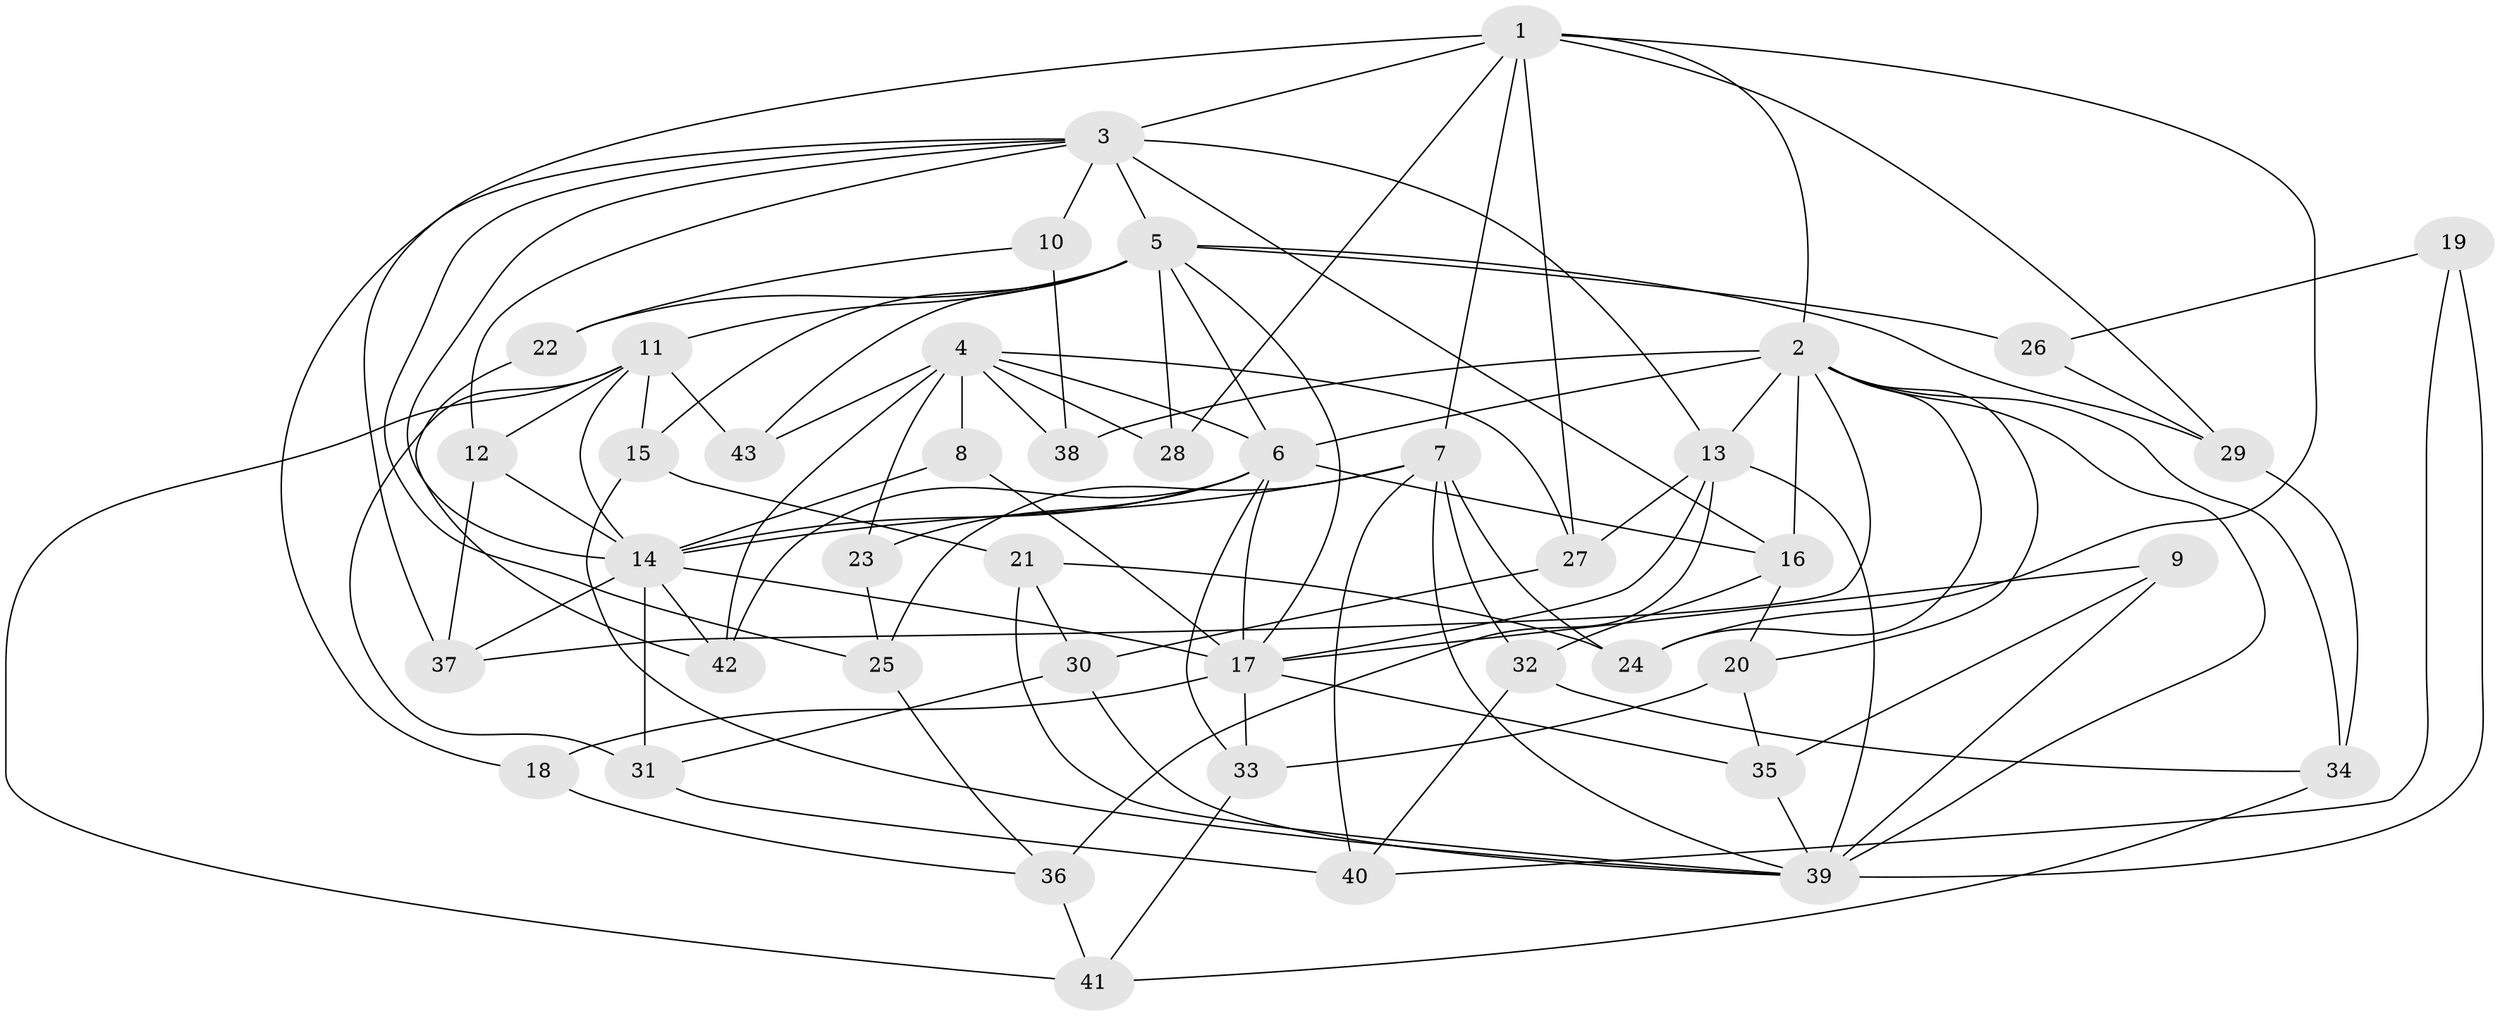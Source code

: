 // original degree distribution, {4: 1.0}
// Generated by graph-tools (version 1.1) at 2025/38/03/09/25 02:38:11]
// undirected, 43 vertices, 108 edges
graph export_dot {
graph [start="1"]
  node [color=gray90,style=filled];
  1;
  2;
  3;
  4;
  5;
  6;
  7;
  8;
  9;
  10;
  11;
  12;
  13;
  14;
  15;
  16;
  17;
  18;
  19;
  20;
  21;
  22;
  23;
  24;
  25;
  26;
  27;
  28;
  29;
  30;
  31;
  32;
  33;
  34;
  35;
  36;
  37;
  38;
  39;
  40;
  41;
  42;
  43;
  1 -- 2 [weight=1.0];
  1 -- 3 [weight=1.0];
  1 -- 7 [weight=2.0];
  1 -- 24 [weight=1.0];
  1 -- 27 [weight=1.0];
  1 -- 28 [weight=2.0];
  1 -- 29 [weight=1.0];
  1 -- 37 [weight=1.0];
  2 -- 6 [weight=2.0];
  2 -- 13 [weight=1.0];
  2 -- 16 [weight=2.0];
  2 -- 20 [weight=1.0];
  2 -- 24 [weight=1.0];
  2 -- 34 [weight=1.0];
  2 -- 37 [weight=1.0];
  2 -- 38 [weight=1.0];
  2 -- 39 [weight=1.0];
  3 -- 5 [weight=1.0];
  3 -- 10 [weight=2.0];
  3 -- 12 [weight=1.0];
  3 -- 13 [weight=3.0];
  3 -- 14 [weight=1.0];
  3 -- 16 [weight=1.0];
  3 -- 18 [weight=1.0];
  3 -- 25 [weight=1.0];
  4 -- 6 [weight=1.0];
  4 -- 8 [weight=2.0];
  4 -- 23 [weight=2.0];
  4 -- 27 [weight=1.0];
  4 -- 28 [weight=1.0];
  4 -- 38 [weight=2.0];
  4 -- 42 [weight=1.0];
  4 -- 43 [weight=2.0];
  5 -- 6 [weight=1.0];
  5 -- 11 [weight=1.0];
  5 -- 15 [weight=1.0];
  5 -- 17 [weight=1.0];
  5 -- 22 [weight=2.0];
  5 -- 26 [weight=2.0];
  5 -- 28 [weight=1.0];
  5 -- 29 [weight=1.0];
  5 -- 43 [weight=1.0];
  6 -- 14 [weight=1.0];
  6 -- 16 [weight=1.0];
  6 -- 17 [weight=1.0];
  6 -- 23 [weight=1.0];
  6 -- 33 [weight=1.0];
  6 -- 42 [weight=1.0];
  7 -- 14 [weight=1.0];
  7 -- 24 [weight=1.0];
  7 -- 25 [weight=1.0];
  7 -- 32 [weight=1.0];
  7 -- 39 [weight=1.0];
  7 -- 40 [weight=1.0];
  8 -- 14 [weight=1.0];
  8 -- 17 [weight=1.0];
  9 -- 17 [weight=2.0];
  9 -- 35 [weight=1.0];
  9 -- 39 [weight=1.0];
  10 -- 22 [weight=1.0];
  10 -- 38 [weight=1.0];
  11 -- 12 [weight=1.0];
  11 -- 14 [weight=2.0];
  11 -- 15 [weight=1.0];
  11 -- 31 [weight=1.0];
  11 -- 41 [weight=1.0];
  11 -- 43 [weight=1.0];
  12 -- 14 [weight=1.0];
  12 -- 37 [weight=1.0];
  13 -- 17 [weight=1.0];
  13 -- 27 [weight=1.0];
  13 -- 36 [weight=1.0];
  13 -- 39 [weight=1.0];
  14 -- 17 [weight=2.0];
  14 -- 31 [weight=1.0];
  14 -- 37 [weight=1.0];
  14 -- 42 [weight=1.0];
  15 -- 21 [weight=1.0];
  15 -- 39 [weight=1.0];
  16 -- 20 [weight=1.0];
  16 -- 32 [weight=1.0];
  17 -- 18 [weight=2.0];
  17 -- 33 [weight=1.0];
  17 -- 35 [weight=1.0];
  18 -- 36 [weight=1.0];
  19 -- 26 [weight=1.0];
  19 -- 39 [weight=2.0];
  19 -- 40 [weight=1.0];
  20 -- 33 [weight=1.0];
  20 -- 35 [weight=1.0];
  21 -- 24 [weight=1.0];
  21 -- 30 [weight=1.0];
  21 -- 39 [weight=1.0];
  22 -- 42 [weight=1.0];
  23 -- 25 [weight=1.0];
  25 -- 36 [weight=1.0];
  26 -- 29 [weight=1.0];
  27 -- 30 [weight=1.0];
  29 -- 34 [weight=1.0];
  30 -- 31 [weight=1.0];
  30 -- 39 [weight=1.0];
  31 -- 40 [weight=1.0];
  32 -- 34 [weight=1.0];
  32 -- 40 [weight=1.0];
  33 -- 41 [weight=1.0];
  34 -- 41 [weight=1.0];
  35 -- 39 [weight=1.0];
  36 -- 41 [weight=1.0];
}
